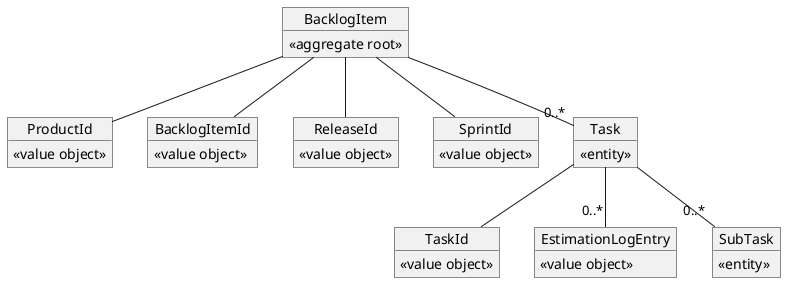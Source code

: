 @startuml
object BacklogItem {
  <<aggregate root>>
}
object ProductId {
  <<value object>>
}
object BacklogItemId {
  <<value object>>
}
object ReleaseId {
  <<value object>>
}
object SprintId {
  <<value object>>
}

object Task {
  <<entity>>
}
object TaskId {
  <<value object>>
}
object EstimationLogEntry {
  <<value object>>
}

object SubTask {
    <<entity>>
}

BacklogItem -- BacklogItemId
BacklogItem -- ProductId
BacklogItem -- ReleaseId
BacklogItem -- SprintId
BacklogItem -- "0..*" Task

Task -- TaskId
Task -- "0..*" EstimationLogEntry

Task -- "0..*" SubTask
@enduml
